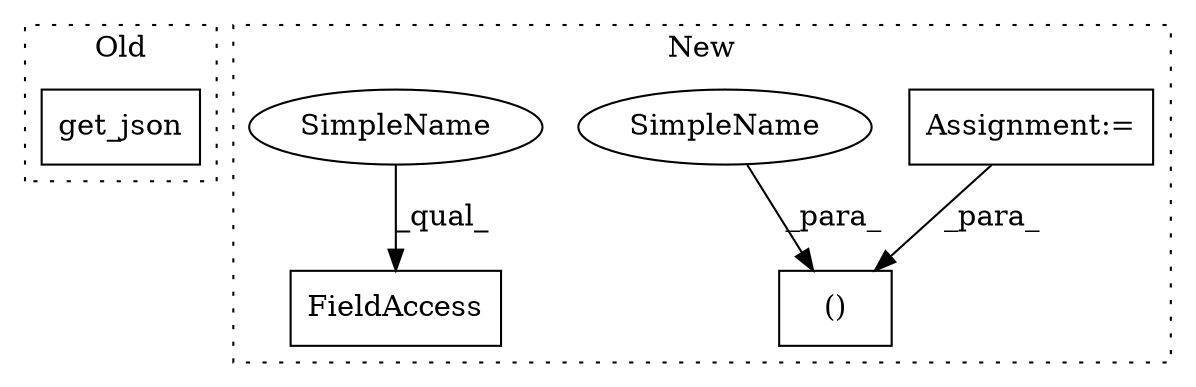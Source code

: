 digraph G {
subgraph cluster0 {
1 [label="get_json" a="32" s="2720" l="10" shape="box"];
label = "Old";
style="dotted";
}
subgraph cluster1 {
2 [label="()" a="106" s="2637" l="22" shape="box"];
3 [label="FieldAccess" a="22" s="2717" l="13" shape="box"];
4 [label="Assignment:=" a="7" s="2625" l="1" shape="box"];
5 [label="SimpleName" a="42" s="2651" l="8" shape="ellipse"];
6 [label="SimpleName" a="42" s="2717" l="8" shape="ellipse"];
label = "New";
style="dotted";
}
4 -> 2 [label="_para_"];
5 -> 2 [label="_para_"];
6 -> 3 [label="_qual_"];
}